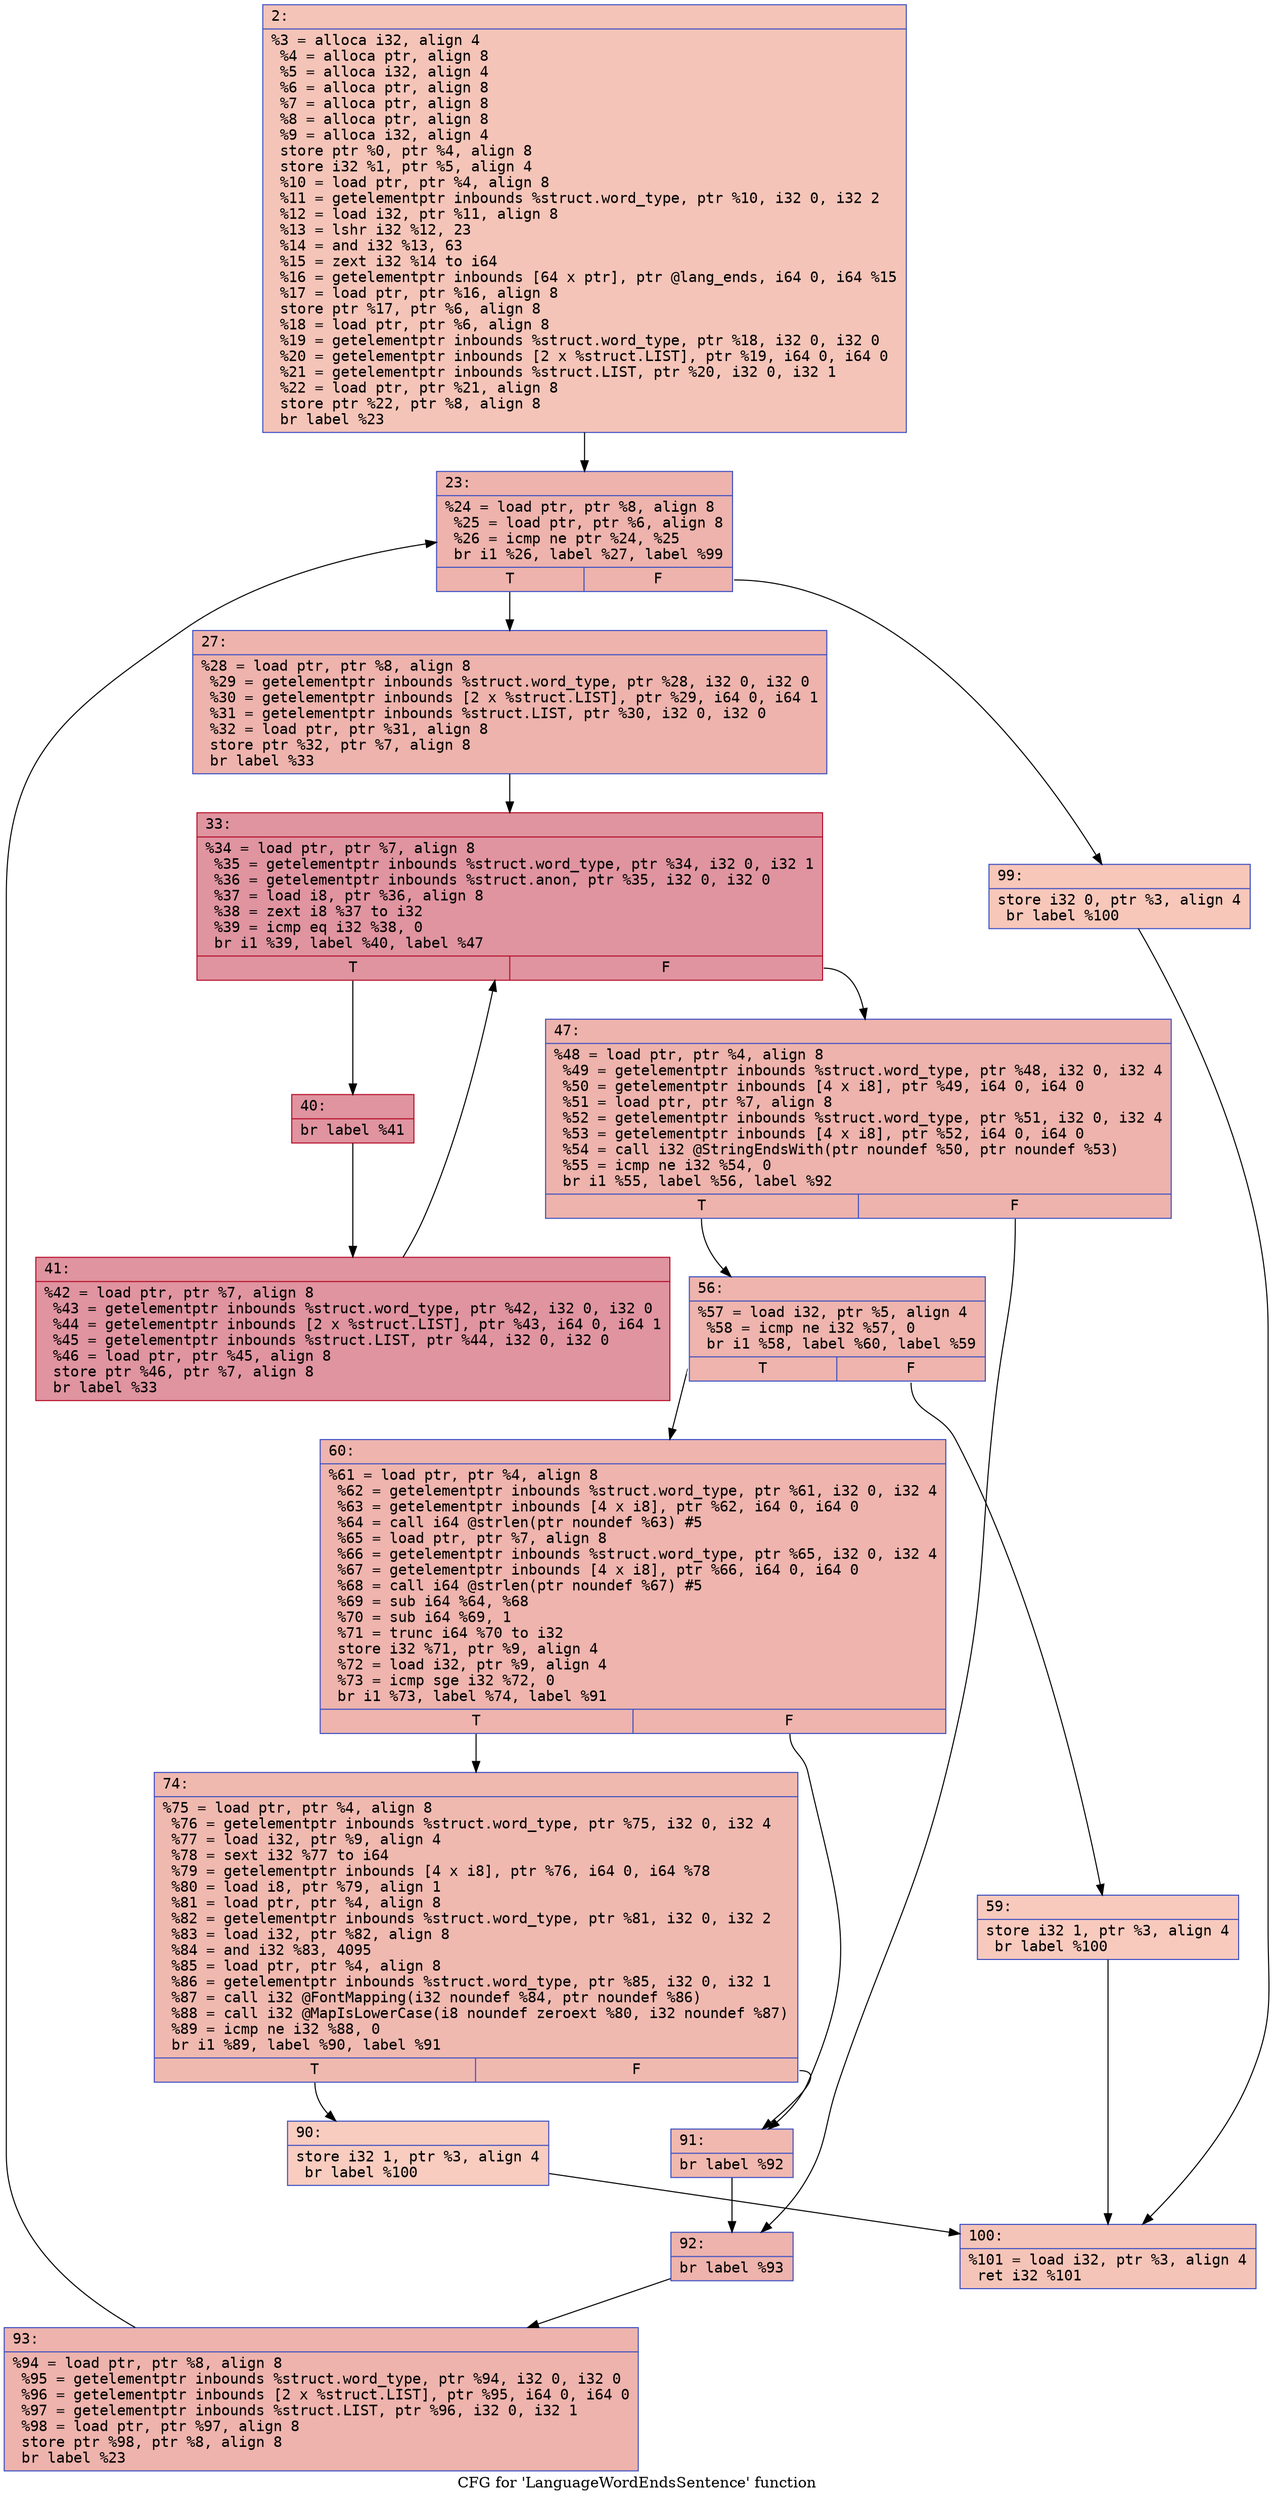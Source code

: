 digraph "CFG for 'LanguageWordEndsSentence' function" {
	label="CFG for 'LanguageWordEndsSentence' function";

	Node0x600001a11810 [shape=record,color="#3d50c3ff", style=filled, fillcolor="#e97a5f70" fontname="Courier",label="{2:\l|  %3 = alloca i32, align 4\l  %4 = alloca ptr, align 8\l  %5 = alloca i32, align 4\l  %6 = alloca ptr, align 8\l  %7 = alloca ptr, align 8\l  %8 = alloca ptr, align 8\l  %9 = alloca i32, align 4\l  store ptr %0, ptr %4, align 8\l  store i32 %1, ptr %5, align 4\l  %10 = load ptr, ptr %4, align 8\l  %11 = getelementptr inbounds %struct.word_type, ptr %10, i32 0, i32 2\l  %12 = load i32, ptr %11, align 8\l  %13 = lshr i32 %12, 23\l  %14 = and i32 %13, 63\l  %15 = zext i32 %14 to i64\l  %16 = getelementptr inbounds [64 x ptr], ptr @lang_ends, i64 0, i64 %15\l  %17 = load ptr, ptr %16, align 8\l  store ptr %17, ptr %6, align 8\l  %18 = load ptr, ptr %6, align 8\l  %19 = getelementptr inbounds %struct.word_type, ptr %18, i32 0, i32 0\l  %20 = getelementptr inbounds [2 x %struct.LIST], ptr %19, i64 0, i64 0\l  %21 = getelementptr inbounds %struct.LIST, ptr %20, i32 0, i32 1\l  %22 = load ptr, ptr %21, align 8\l  store ptr %22, ptr %8, align 8\l  br label %23\l}"];
	Node0x600001a11810 -> Node0x600001a119a0[tooltip="2 -> 23\nProbability 100.00%" ];
	Node0x600001a119a0 [shape=record,color="#3d50c3ff", style=filled, fillcolor="#d6524470" fontname="Courier",label="{23:\l|  %24 = load ptr, ptr %8, align 8\l  %25 = load ptr, ptr %6, align 8\l  %26 = icmp ne ptr %24, %25\l  br i1 %26, label %27, label %99\l|{<s0>T|<s1>F}}"];
	Node0x600001a119a0:s0 -> Node0x600001a119f0[tooltip="23 -> 27\nProbability 96.88%" ];
	Node0x600001a119a0:s1 -> Node0x600001a11e00[tooltip="23 -> 99\nProbability 3.12%" ];
	Node0x600001a119f0 [shape=record,color="#3d50c3ff", style=filled, fillcolor="#d6524470" fontname="Courier",label="{27:\l|  %28 = load ptr, ptr %8, align 8\l  %29 = getelementptr inbounds %struct.word_type, ptr %28, i32 0, i32 0\l  %30 = getelementptr inbounds [2 x %struct.LIST], ptr %29, i64 0, i64 1\l  %31 = getelementptr inbounds %struct.LIST, ptr %30, i32 0, i32 0\l  %32 = load ptr, ptr %31, align 8\l  store ptr %32, ptr %7, align 8\l  br label %33\l}"];
	Node0x600001a119f0 -> Node0x600001a11a40[tooltip="27 -> 33\nProbability 100.00%" ];
	Node0x600001a11a40 [shape=record,color="#b70d28ff", style=filled, fillcolor="#b70d2870" fontname="Courier",label="{33:\l|  %34 = load ptr, ptr %7, align 8\l  %35 = getelementptr inbounds %struct.word_type, ptr %34, i32 0, i32 1\l  %36 = getelementptr inbounds %struct.anon, ptr %35, i32 0, i32 0\l  %37 = load i8, ptr %36, align 8\l  %38 = zext i8 %37 to i32\l  %39 = icmp eq i32 %38, 0\l  br i1 %39, label %40, label %47\l|{<s0>T|<s1>F}}"];
	Node0x600001a11a40:s0 -> Node0x600001a11a90[tooltip="33 -> 40\nProbability 96.88%" ];
	Node0x600001a11a40:s1 -> Node0x600001a11b30[tooltip="33 -> 47\nProbability 3.12%" ];
	Node0x600001a11a90 [shape=record,color="#b70d28ff", style=filled, fillcolor="#b70d2870" fontname="Courier",label="{40:\l|  br label %41\l}"];
	Node0x600001a11a90 -> Node0x600001a11ae0[tooltip="40 -> 41\nProbability 100.00%" ];
	Node0x600001a11ae0 [shape=record,color="#b70d28ff", style=filled, fillcolor="#b70d2870" fontname="Courier",label="{41:\l|  %42 = load ptr, ptr %7, align 8\l  %43 = getelementptr inbounds %struct.word_type, ptr %42, i32 0, i32 0\l  %44 = getelementptr inbounds [2 x %struct.LIST], ptr %43, i64 0, i64 1\l  %45 = getelementptr inbounds %struct.LIST, ptr %44, i32 0, i32 0\l  %46 = load ptr, ptr %45, align 8\l  store ptr %46, ptr %7, align 8\l  br label %33\l}"];
	Node0x600001a11ae0 -> Node0x600001a11a40[tooltip="41 -> 33\nProbability 100.00%" ];
	Node0x600001a11b30 [shape=record,color="#3d50c3ff", style=filled, fillcolor="#d6524470" fontname="Courier",label="{47:\l|  %48 = load ptr, ptr %4, align 8\l  %49 = getelementptr inbounds %struct.word_type, ptr %48, i32 0, i32 4\l  %50 = getelementptr inbounds [4 x i8], ptr %49, i64 0, i64 0\l  %51 = load ptr, ptr %7, align 8\l  %52 = getelementptr inbounds %struct.word_type, ptr %51, i32 0, i32 4\l  %53 = getelementptr inbounds [4 x i8], ptr %52, i64 0, i64 0\l  %54 = call i32 @StringEndsWith(ptr noundef %50, ptr noundef %53)\l  %55 = icmp ne i32 %54, 0\l  br i1 %55, label %56, label %92\l|{<s0>T|<s1>F}}"];
	Node0x600001a11b30:s0 -> Node0x600001a11b80[tooltip="47 -> 56\nProbability 62.50%" ];
	Node0x600001a11b30:s1 -> Node0x600001a11d60[tooltip="47 -> 92\nProbability 37.50%" ];
	Node0x600001a11b80 [shape=record,color="#3d50c3ff", style=filled, fillcolor="#d8564670" fontname="Courier",label="{56:\l|  %57 = load i32, ptr %5, align 4\l  %58 = icmp ne i32 %57, 0\l  br i1 %58, label %60, label %59\l|{<s0>T|<s1>F}}"];
	Node0x600001a11b80:s0 -> Node0x600001a11c20[tooltip="56 -> 60\nProbability 96.88%" ];
	Node0x600001a11b80:s1 -> Node0x600001a11bd0[tooltip="56 -> 59\nProbability 3.12%" ];
	Node0x600001a11bd0 [shape=record,color="#3d50c3ff", style=filled, fillcolor="#ef886b70" fontname="Courier",label="{59:\l|  store i32 1, ptr %3, align 4\l  br label %100\l}"];
	Node0x600001a11bd0 -> Node0x600001a11e50[tooltip="59 -> 100\nProbability 100.00%" ];
	Node0x600001a11c20 [shape=record,color="#3d50c3ff", style=filled, fillcolor="#d8564670" fontname="Courier",label="{60:\l|  %61 = load ptr, ptr %4, align 8\l  %62 = getelementptr inbounds %struct.word_type, ptr %61, i32 0, i32 4\l  %63 = getelementptr inbounds [4 x i8], ptr %62, i64 0, i64 0\l  %64 = call i64 @strlen(ptr noundef %63) #5\l  %65 = load ptr, ptr %7, align 8\l  %66 = getelementptr inbounds %struct.word_type, ptr %65, i32 0, i32 4\l  %67 = getelementptr inbounds [4 x i8], ptr %66, i64 0, i64 0\l  %68 = call i64 @strlen(ptr noundef %67) #5\l  %69 = sub i64 %64, %68\l  %70 = sub i64 %69, 1\l  %71 = trunc i64 %70 to i32\l  store i32 %71, ptr %9, align 4\l  %72 = load i32, ptr %9, align 4\l  %73 = icmp sge i32 %72, 0\l  br i1 %73, label %74, label %91\l|{<s0>T|<s1>F}}"];
	Node0x600001a11c20:s0 -> Node0x600001a11c70[tooltip="60 -> 74\nProbability 50.00%" ];
	Node0x600001a11c20:s1 -> Node0x600001a11d10[tooltip="60 -> 91\nProbability 50.00%" ];
	Node0x600001a11c70 [shape=record,color="#3d50c3ff", style=filled, fillcolor="#de614d70" fontname="Courier",label="{74:\l|  %75 = load ptr, ptr %4, align 8\l  %76 = getelementptr inbounds %struct.word_type, ptr %75, i32 0, i32 4\l  %77 = load i32, ptr %9, align 4\l  %78 = sext i32 %77 to i64\l  %79 = getelementptr inbounds [4 x i8], ptr %76, i64 0, i64 %78\l  %80 = load i8, ptr %79, align 1\l  %81 = load ptr, ptr %4, align 8\l  %82 = getelementptr inbounds %struct.word_type, ptr %81, i32 0, i32 2\l  %83 = load i32, ptr %82, align 8\l  %84 = and i32 %83, 4095\l  %85 = load ptr, ptr %4, align 8\l  %86 = getelementptr inbounds %struct.word_type, ptr %85, i32 0, i32 1\l  %87 = call i32 @FontMapping(i32 noundef %84, ptr noundef %86)\l  %88 = call i32 @MapIsLowerCase(i8 noundef zeroext %80, i32 noundef %87)\l  %89 = icmp ne i32 %88, 0\l  br i1 %89, label %90, label %91\l|{<s0>T|<s1>F}}"];
	Node0x600001a11c70:s0 -> Node0x600001a11cc0[tooltip="74 -> 90\nProbability 3.12%" ];
	Node0x600001a11c70:s1 -> Node0x600001a11d10[tooltip="74 -> 91\nProbability 96.88%" ];
	Node0x600001a11cc0 [shape=record,color="#3d50c3ff", style=filled, fillcolor="#f08b6e70" fontname="Courier",label="{90:\l|  store i32 1, ptr %3, align 4\l  br label %100\l}"];
	Node0x600001a11cc0 -> Node0x600001a11e50[tooltip="90 -> 100\nProbability 100.00%" ];
	Node0x600001a11d10 [shape=record,color="#3d50c3ff", style=filled, fillcolor="#dc5d4a70" fontname="Courier",label="{91:\l|  br label %92\l}"];
	Node0x600001a11d10 -> Node0x600001a11d60[tooltip="91 -> 92\nProbability 100.00%" ];
	Node0x600001a11d60 [shape=record,color="#3d50c3ff", style=filled, fillcolor="#d6524470" fontname="Courier",label="{92:\l|  br label %93\l}"];
	Node0x600001a11d60 -> Node0x600001a11db0[tooltip="92 -> 93\nProbability 100.00%" ];
	Node0x600001a11db0 [shape=record,color="#3d50c3ff", style=filled, fillcolor="#d6524470" fontname="Courier",label="{93:\l|  %94 = load ptr, ptr %8, align 8\l  %95 = getelementptr inbounds %struct.word_type, ptr %94, i32 0, i32 0\l  %96 = getelementptr inbounds [2 x %struct.LIST], ptr %95, i64 0, i64 0\l  %97 = getelementptr inbounds %struct.LIST, ptr %96, i32 0, i32 1\l  %98 = load ptr, ptr %97, align 8\l  store ptr %98, ptr %8, align 8\l  br label %23\l}"];
	Node0x600001a11db0 -> Node0x600001a119a0[tooltip="93 -> 23\nProbability 100.00%" ];
	Node0x600001a11e00 [shape=record,color="#3d50c3ff", style=filled, fillcolor="#ec7f6370" fontname="Courier",label="{99:\l|  store i32 0, ptr %3, align 4\l  br label %100\l}"];
	Node0x600001a11e00 -> Node0x600001a11e50[tooltip="99 -> 100\nProbability 100.00%" ];
	Node0x600001a11e50 [shape=record,color="#3d50c3ff", style=filled, fillcolor="#e97a5f70" fontname="Courier",label="{100:\l|  %101 = load i32, ptr %3, align 4\l  ret i32 %101\l}"];
}
